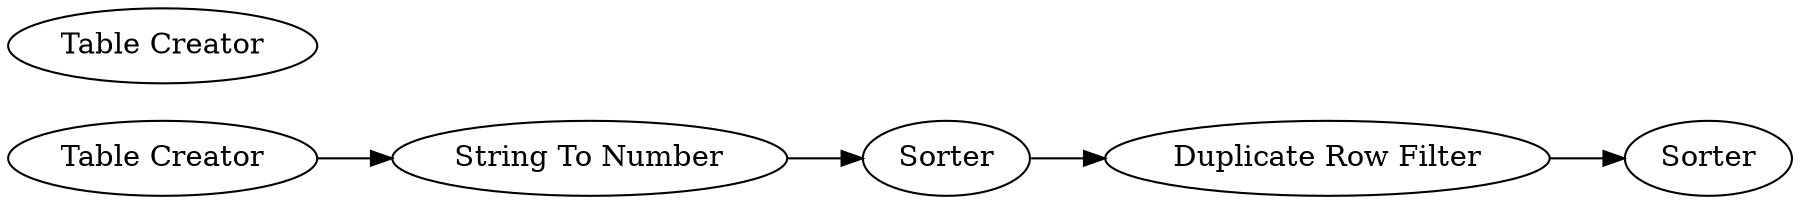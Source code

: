 digraph {
	1 [label="Table Creator"]
	19 [label="Table Creator"]
	20 [label=Sorter]
	21 [label="Duplicate Row Filter"]
	22 [label=Sorter]
	23 [label="String To Number"]
	1 -> 23
	20 -> 21
	21 -> 22
	23 -> 20
	rankdir=LR
}
